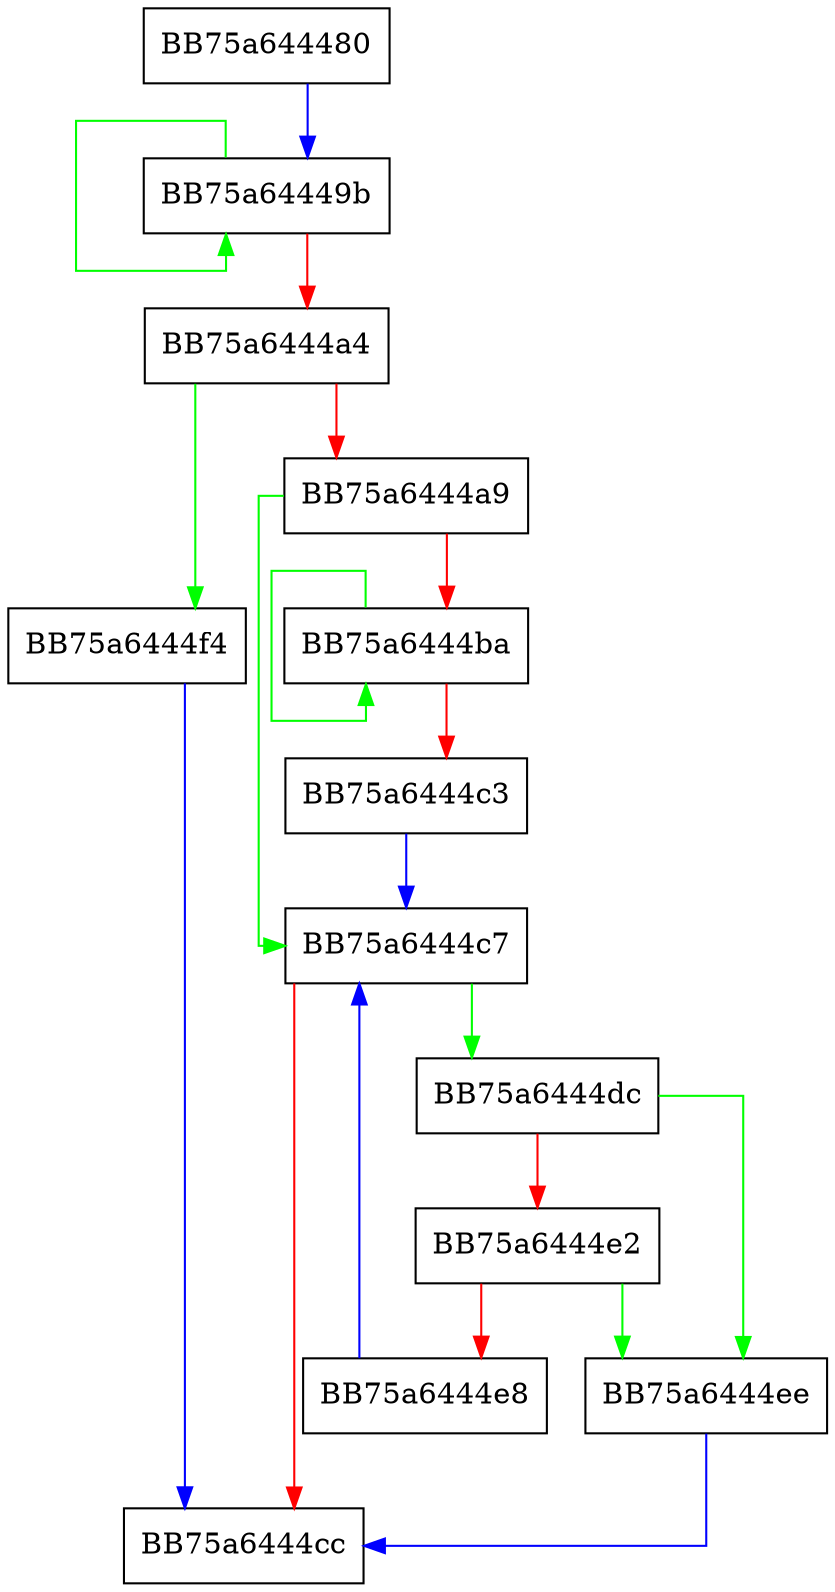 digraph GetVpathFromName {
  node [shape="box"];
  graph [splines=ortho];
  BB75a644480 -> BB75a64449b [color="blue"];
  BB75a64449b -> BB75a64449b [color="green"];
  BB75a64449b -> BB75a6444a4 [color="red"];
  BB75a6444a4 -> BB75a6444f4 [color="green"];
  BB75a6444a4 -> BB75a6444a9 [color="red"];
  BB75a6444a9 -> BB75a6444c7 [color="green"];
  BB75a6444a9 -> BB75a6444ba [color="red"];
  BB75a6444ba -> BB75a6444ba [color="green"];
  BB75a6444ba -> BB75a6444c3 [color="red"];
  BB75a6444c3 -> BB75a6444c7 [color="blue"];
  BB75a6444c7 -> BB75a6444dc [color="green"];
  BB75a6444c7 -> BB75a6444cc [color="red"];
  BB75a6444dc -> BB75a6444ee [color="green"];
  BB75a6444dc -> BB75a6444e2 [color="red"];
  BB75a6444e2 -> BB75a6444ee [color="green"];
  BB75a6444e2 -> BB75a6444e8 [color="red"];
  BB75a6444e8 -> BB75a6444c7 [color="blue"];
  BB75a6444ee -> BB75a6444cc [color="blue"];
  BB75a6444f4 -> BB75a6444cc [color="blue"];
}
